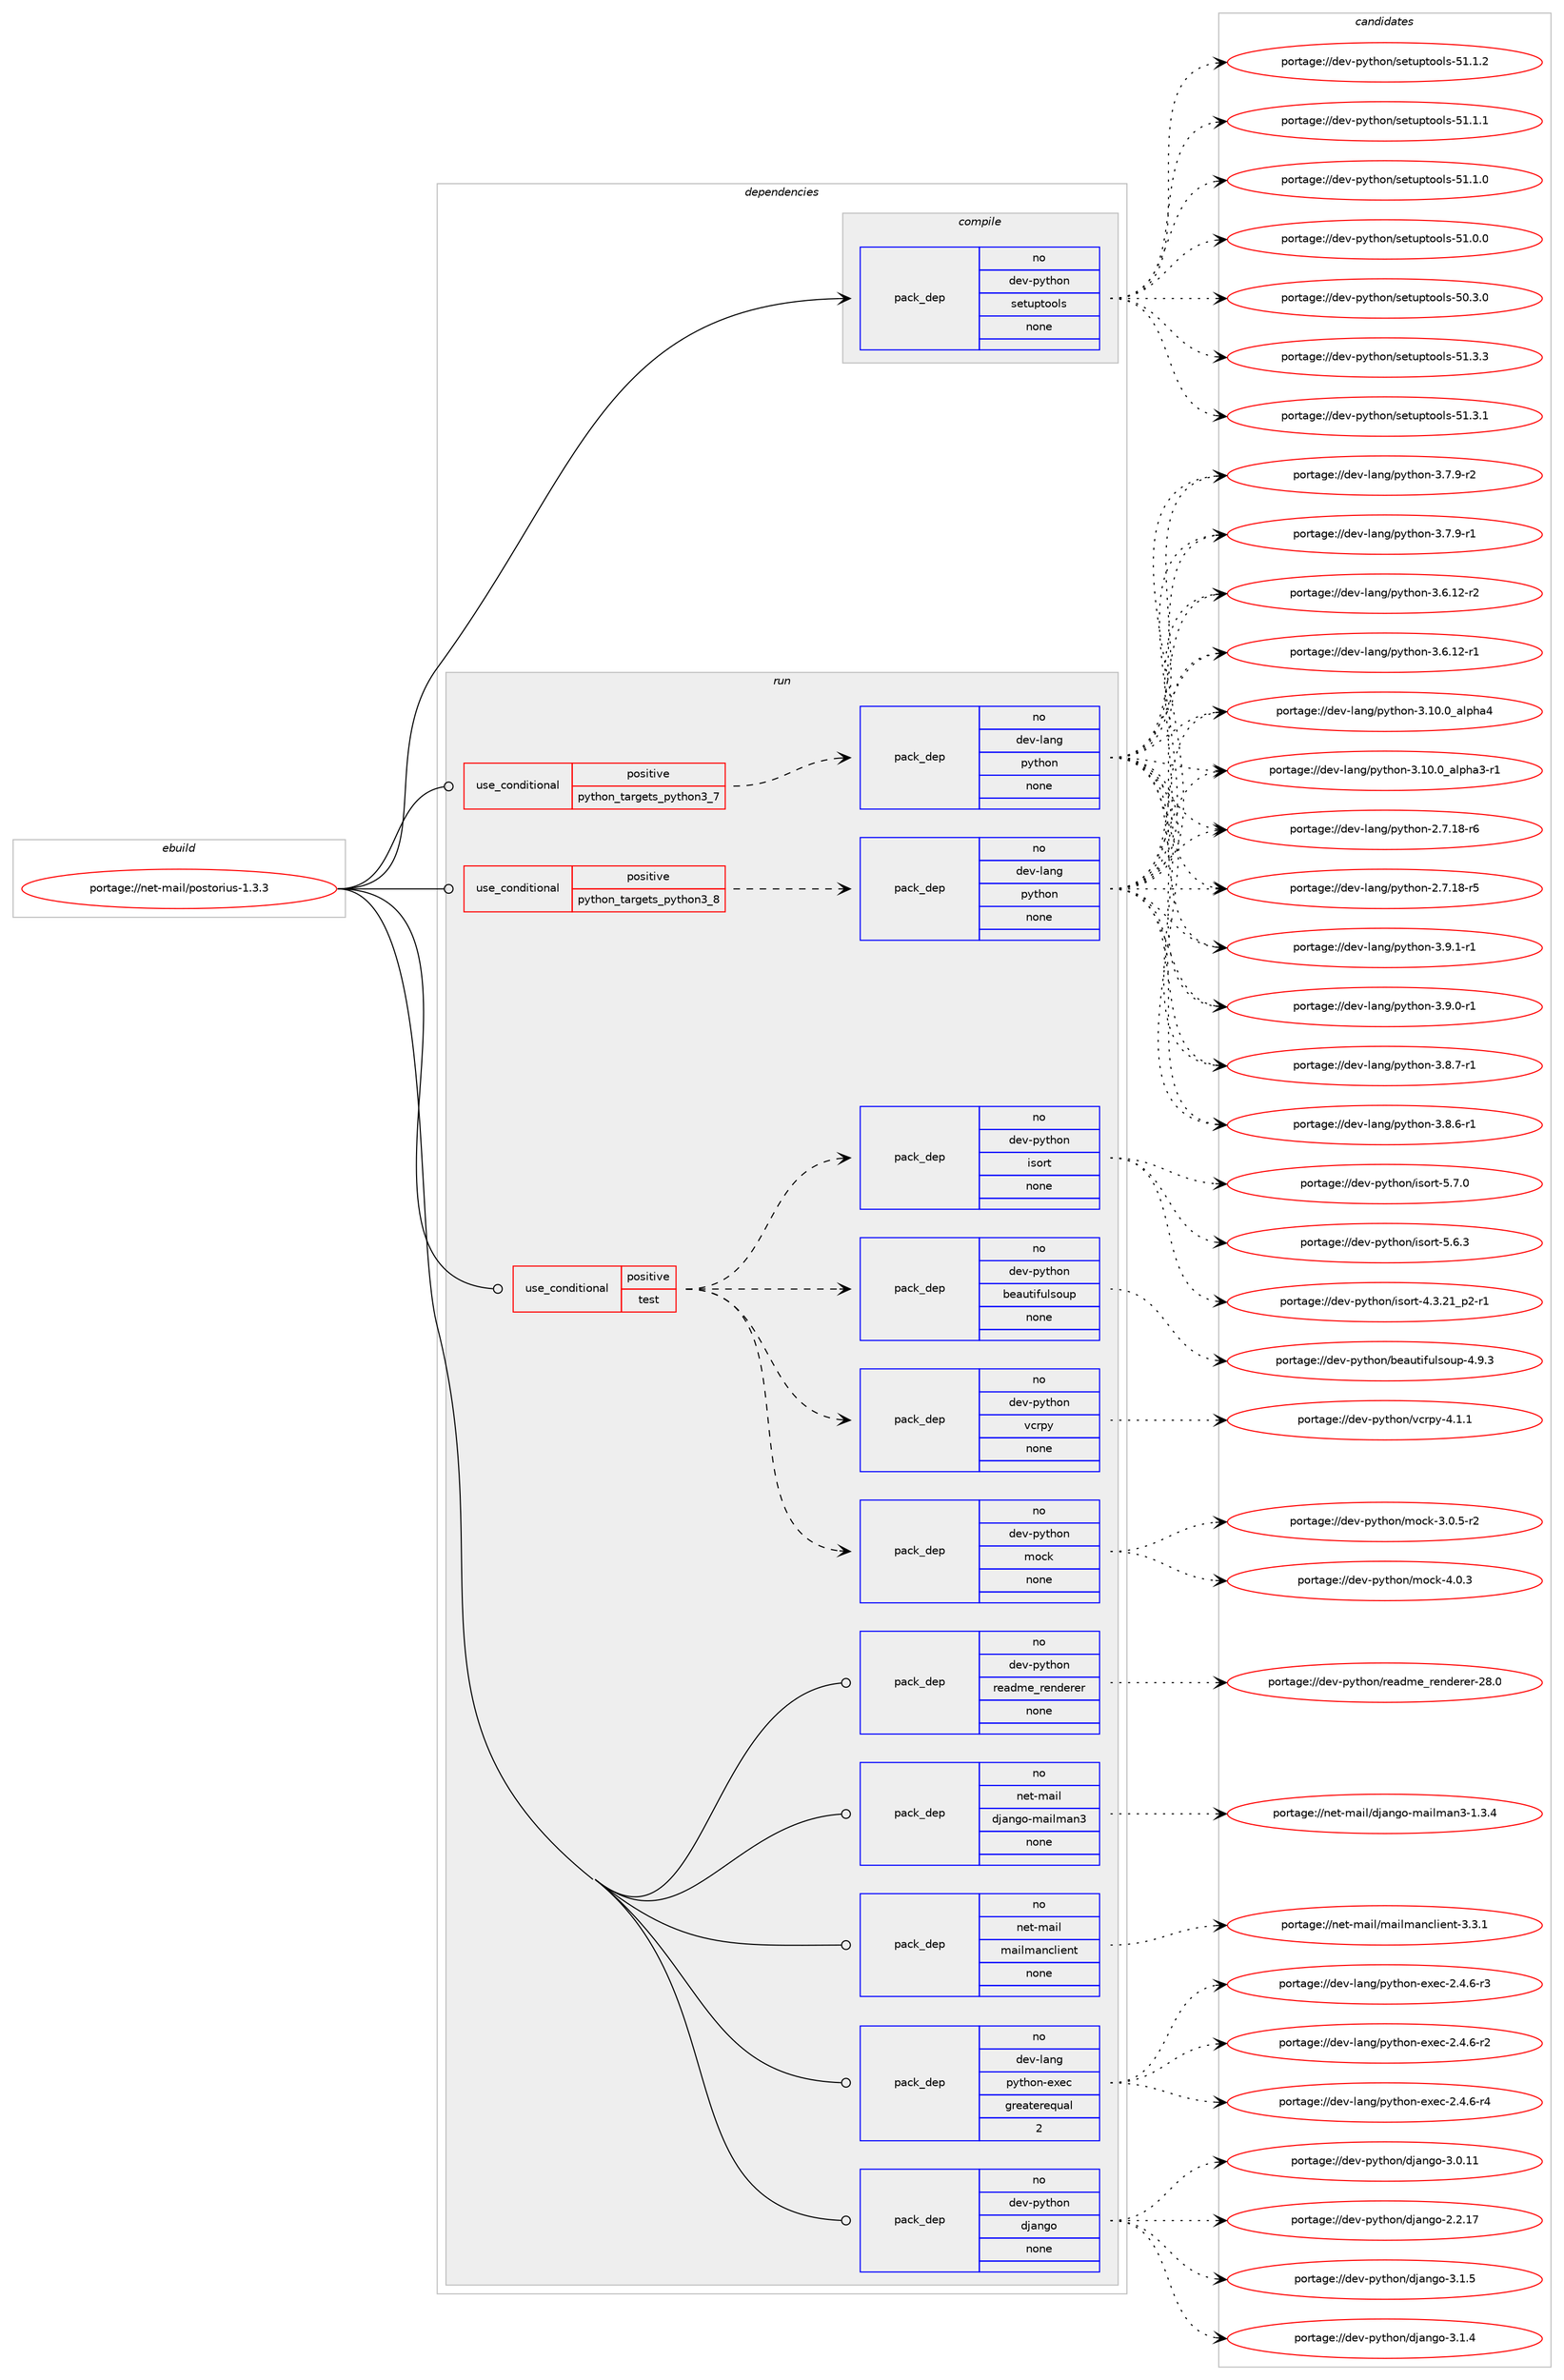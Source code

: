 digraph prolog {

# *************
# Graph options
# *************

newrank=true;
concentrate=true;
compound=true;
graph [rankdir=LR,fontname=Helvetica,fontsize=10,ranksep=1.5];#, ranksep=2.5, nodesep=0.2];
edge  [arrowhead=vee];
node  [fontname=Helvetica,fontsize=10];

# **********
# The ebuild
# **********

subgraph cluster_leftcol {
color=gray;
rank=same;
label=<<i>ebuild</i>>;
id [label="portage://net-mail/postorius-1.3.3", color=red, width=4, href="../net-mail/postorius-1.3.3.svg"];
}

# ****************
# The dependencies
# ****************

subgraph cluster_midcol {
color=gray;
label=<<i>dependencies</i>>;
subgraph cluster_compile {
fillcolor="#eeeeee";
style=filled;
label=<<i>compile</i>>;
subgraph pack17504 {
dependency25503 [label=<<TABLE BORDER="0" CELLBORDER="1" CELLSPACING="0" CELLPADDING="4" WIDTH="220"><TR><TD ROWSPAN="6" CELLPADDING="30">pack_dep</TD></TR><TR><TD WIDTH="110">no</TD></TR><TR><TD>dev-python</TD></TR><TR><TD>setuptools</TD></TR><TR><TD>none</TD></TR><TR><TD></TD></TR></TABLE>>, shape=none, color=blue];
}
id:e -> dependency25503:w [weight=20,style="solid",arrowhead="vee"];
}
subgraph cluster_compileandrun {
fillcolor="#eeeeee";
style=filled;
label=<<i>compile and run</i>>;
}
subgraph cluster_run {
fillcolor="#eeeeee";
style=filled;
label=<<i>run</i>>;
subgraph cond7758 {
dependency25504 [label=<<TABLE BORDER="0" CELLBORDER="1" CELLSPACING="0" CELLPADDING="4"><TR><TD ROWSPAN="3" CELLPADDING="10">use_conditional</TD></TR><TR><TD>positive</TD></TR><TR><TD>python_targets_python3_7</TD></TR></TABLE>>, shape=none, color=red];
subgraph pack17505 {
dependency25505 [label=<<TABLE BORDER="0" CELLBORDER="1" CELLSPACING="0" CELLPADDING="4" WIDTH="220"><TR><TD ROWSPAN="6" CELLPADDING="30">pack_dep</TD></TR><TR><TD WIDTH="110">no</TD></TR><TR><TD>dev-lang</TD></TR><TR><TD>python</TD></TR><TR><TD>none</TD></TR><TR><TD></TD></TR></TABLE>>, shape=none, color=blue];
}
dependency25504:e -> dependency25505:w [weight=20,style="dashed",arrowhead="vee"];
}
id:e -> dependency25504:w [weight=20,style="solid",arrowhead="odot"];
subgraph cond7759 {
dependency25506 [label=<<TABLE BORDER="0" CELLBORDER="1" CELLSPACING="0" CELLPADDING="4"><TR><TD ROWSPAN="3" CELLPADDING="10">use_conditional</TD></TR><TR><TD>positive</TD></TR><TR><TD>python_targets_python3_8</TD></TR></TABLE>>, shape=none, color=red];
subgraph pack17506 {
dependency25507 [label=<<TABLE BORDER="0" CELLBORDER="1" CELLSPACING="0" CELLPADDING="4" WIDTH="220"><TR><TD ROWSPAN="6" CELLPADDING="30">pack_dep</TD></TR><TR><TD WIDTH="110">no</TD></TR><TR><TD>dev-lang</TD></TR><TR><TD>python</TD></TR><TR><TD>none</TD></TR><TR><TD></TD></TR></TABLE>>, shape=none, color=blue];
}
dependency25506:e -> dependency25507:w [weight=20,style="dashed",arrowhead="vee"];
}
id:e -> dependency25506:w [weight=20,style="solid",arrowhead="odot"];
subgraph cond7760 {
dependency25508 [label=<<TABLE BORDER="0" CELLBORDER="1" CELLSPACING="0" CELLPADDING="4"><TR><TD ROWSPAN="3" CELLPADDING="10">use_conditional</TD></TR><TR><TD>positive</TD></TR><TR><TD>test</TD></TR></TABLE>>, shape=none, color=red];
subgraph pack17507 {
dependency25509 [label=<<TABLE BORDER="0" CELLBORDER="1" CELLSPACING="0" CELLPADDING="4" WIDTH="220"><TR><TD ROWSPAN="6" CELLPADDING="30">pack_dep</TD></TR><TR><TD WIDTH="110">no</TD></TR><TR><TD>dev-python</TD></TR><TR><TD>mock</TD></TR><TR><TD>none</TD></TR><TR><TD></TD></TR></TABLE>>, shape=none, color=blue];
}
dependency25508:e -> dependency25509:w [weight=20,style="dashed",arrowhead="vee"];
subgraph pack17508 {
dependency25510 [label=<<TABLE BORDER="0" CELLBORDER="1" CELLSPACING="0" CELLPADDING="4" WIDTH="220"><TR><TD ROWSPAN="6" CELLPADDING="30">pack_dep</TD></TR><TR><TD WIDTH="110">no</TD></TR><TR><TD>dev-python</TD></TR><TR><TD>vcrpy</TD></TR><TR><TD>none</TD></TR><TR><TD></TD></TR></TABLE>>, shape=none, color=blue];
}
dependency25508:e -> dependency25510:w [weight=20,style="dashed",arrowhead="vee"];
subgraph pack17509 {
dependency25511 [label=<<TABLE BORDER="0" CELLBORDER="1" CELLSPACING="0" CELLPADDING="4" WIDTH="220"><TR><TD ROWSPAN="6" CELLPADDING="30">pack_dep</TD></TR><TR><TD WIDTH="110">no</TD></TR><TR><TD>dev-python</TD></TR><TR><TD>beautifulsoup</TD></TR><TR><TD>none</TD></TR><TR><TD></TD></TR></TABLE>>, shape=none, color=blue];
}
dependency25508:e -> dependency25511:w [weight=20,style="dashed",arrowhead="vee"];
subgraph pack17510 {
dependency25512 [label=<<TABLE BORDER="0" CELLBORDER="1" CELLSPACING="0" CELLPADDING="4" WIDTH="220"><TR><TD ROWSPAN="6" CELLPADDING="30">pack_dep</TD></TR><TR><TD WIDTH="110">no</TD></TR><TR><TD>dev-python</TD></TR><TR><TD>isort</TD></TR><TR><TD>none</TD></TR><TR><TD></TD></TR></TABLE>>, shape=none, color=blue];
}
dependency25508:e -> dependency25512:w [weight=20,style="dashed",arrowhead="vee"];
}
id:e -> dependency25508:w [weight=20,style="solid",arrowhead="odot"];
subgraph pack17511 {
dependency25513 [label=<<TABLE BORDER="0" CELLBORDER="1" CELLSPACING="0" CELLPADDING="4" WIDTH="220"><TR><TD ROWSPAN="6" CELLPADDING="30">pack_dep</TD></TR><TR><TD WIDTH="110">no</TD></TR><TR><TD>dev-lang</TD></TR><TR><TD>python-exec</TD></TR><TR><TD>greaterequal</TD></TR><TR><TD>2</TD></TR></TABLE>>, shape=none, color=blue];
}
id:e -> dependency25513:w [weight=20,style="solid",arrowhead="odot"];
subgraph pack17512 {
dependency25514 [label=<<TABLE BORDER="0" CELLBORDER="1" CELLSPACING="0" CELLPADDING="4" WIDTH="220"><TR><TD ROWSPAN="6" CELLPADDING="30">pack_dep</TD></TR><TR><TD WIDTH="110">no</TD></TR><TR><TD>dev-python</TD></TR><TR><TD>django</TD></TR><TR><TD>none</TD></TR><TR><TD></TD></TR></TABLE>>, shape=none, color=blue];
}
id:e -> dependency25514:w [weight=20,style="solid",arrowhead="odot"];
subgraph pack17513 {
dependency25515 [label=<<TABLE BORDER="0" CELLBORDER="1" CELLSPACING="0" CELLPADDING="4" WIDTH="220"><TR><TD ROWSPAN="6" CELLPADDING="30">pack_dep</TD></TR><TR><TD WIDTH="110">no</TD></TR><TR><TD>dev-python</TD></TR><TR><TD>readme_renderer</TD></TR><TR><TD>none</TD></TR><TR><TD></TD></TR></TABLE>>, shape=none, color=blue];
}
id:e -> dependency25515:w [weight=20,style="solid",arrowhead="odot"];
subgraph pack17514 {
dependency25516 [label=<<TABLE BORDER="0" CELLBORDER="1" CELLSPACING="0" CELLPADDING="4" WIDTH="220"><TR><TD ROWSPAN="6" CELLPADDING="30">pack_dep</TD></TR><TR><TD WIDTH="110">no</TD></TR><TR><TD>net-mail</TD></TR><TR><TD>django-mailman3</TD></TR><TR><TD>none</TD></TR><TR><TD></TD></TR></TABLE>>, shape=none, color=blue];
}
id:e -> dependency25516:w [weight=20,style="solid",arrowhead="odot"];
subgraph pack17515 {
dependency25517 [label=<<TABLE BORDER="0" CELLBORDER="1" CELLSPACING="0" CELLPADDING="4" WIDTH="220"><TR><TD ROWSPAN="6" CELLPADDING="30">pack_dep</TD></TR><TR><TD WIDTH="110">no</TD></TR><TR><TD>net-mail</TD></TR><TR><TD>mailmanclient</TD></TR><TR><TD>none</TD></TR><TR><TD></TD></TR></TABLE>>, shape=none, color=blue];
}
id:e -> dependency25517:w [weight=20,style="solid",arrowhead="odot"];
}
}

# **************
# The candidates
# **************

subgraph cluster_choices {
rank=same;
color=gray;
label=<<i>candidates</i>>;

subgraph choice17504 {
color=black;
nodesep=1;
choice100101118451121211161041111104711510111611711211611111110811545534946514651 [label="portage://dev-python/setuptools-51.3.3", color=red, width=4,href="../dev-python/setuptools-51.3.3.svg"];
choice100101118451121211161041111104711510111611711211611111110811545534946514649 [label="portage://dev-python/setuptools-51.3.1", color=red, width=4,href="../dev-python/setuptools-51.3.1.svg"];
choice100101118451121211161041111104711510111611711211611111110811545534946494650 [label="portage://dev-python/setuptools-51.1.2", color=red, width=4,href="../dev-python/setuptools-51.1.2.svg"];
choice100101118451121211161041111104711510111611711211611111110811545534946494649 [label="portage://dev-python/setuptools-51.1.1", color=red, width=4,href="../dev-python/setuptools-51.1.1.svg"];
choice100101118451121211161041111104711510111611711211611111110811545534946494648 [label="portage://dev-python/setuptools-51.1.0", color=red, width=4,href="../dev-python/setuptools-51.1.0.svg"];
choice100101118451121211161041111104711510111611711211611111110811545534946484648 [label="portage://dev-python/setuptools-51.0.0", color=red, width=4,href="../dev-python/setuptools-51.0.0.svg"];
choice100101118451121211161041111104711510111611711211611111110811545534846514648 [label="portage://dev-python/setuptools-50.3.0", color=red, width=4,href="../dev-python/setuptools-50.3.0.svg"];
dependency25503:e -> choice100101118451121211161041111104711510111611711211611111110811545534946514651:w [style=dotted,weight="100"];
dependency25503:e -> choice100101118451121211161041111104711510111611711211611111110811545534946514649:w [style=dotted,weight="100"];
dependency25503:e -> choice100101118451121211161041111104711510111611711211611111110811545534946494650:w [style=dotted,weight="100"];
dependency25503:e -> choice100101118451121211161041111104711510111611711211611111110811545534946494649:w [style=dotted,weight="100"];
dependency25503:e -> choice100101118451121211161041111104711510111611711211611111110811545534946494648:w [style=dotted,weight="100"];
dependency25503:e -> choice100101118451121211161041111104711510111611711211611111110811545534946484648:w [style=dotted,weight="100"];
dependency25503:e -> choice100101118451121211161041111104711510111611711211611111110811545534846514648:w [style=dotted,weight="100"];
}
subgraph choice17505 {
color=black;
nodesep=1;
choice1001011184510897110103471121211161041111104551465746494511449 [label="portage://dev-lang/python-3.9.1-r1", color=red, width=4,href="../dev-lang/python-3.9.1-r1.svg"];
choice1001011184510897110103471121211161041111104551465746484511449 [label="portage://dev-lang/python-3.9.0-r1", color=red, width=4,href="../dev-lang/python-3.9.0-r1.svg"];
choice1001011184510897110103471121211161041111104551465646554511449 [label="portage://dev-lang/python-3.8.7-r1", color=red, width=4,href="../dev-lang/python-3.8.7-r1.svg"];
choice1001011184510897110103471121211161041111104551465646544511449 [label="portage://dev-lang/python-3.8.6-r1", color=red, width=4,href="../dev-lang/python-3.8.6-r1.svg"];
choice1001011184510897110103471121211161041111104551465546574511450 [label="portage://dev-lang/python-3.7.9-r2", color=red, width=4,href="../dev-lang/python-3.7.9-r2.svg"];
choice1001011184510897110103471121211161041111104551465546574511449 [label="portage://dev-lang/python-3.7.9-r1", color=red, width=4,href="../dev-lang/python-3.7.9-r1.svg"];
choice100101118451089711010347112121116104111110455146544649504511450 [label="portage://dev-lang/python-3.6.12-r2", color=red, width=4,href="../dev-lang/python-3.6.12-r2.svg"];
choice100101118451089711010347112121116104111110455146544649504511449 [label="portage://dev-lang/python-3.6.12-r1", color=red, width=4,href="../dev-lang/python-3.6.12-r1.svg"];
choice1001011184510897110103471121211161041111104551464948464895971081121049752 [label="portage://dev-lang/python-3.10.0_alpha4", color=red, width=4,href="../dev-lang/python-3.10.0_alpha4.svg"];
choice10010111845108971101034711212111610411111045514649484648959710811210497514511449 [label="portage://dev-lang/python-3.10.0_alpha3-r1", color=red, width=4,href="../dev-lang/python-3.10.0_alpha3-r1.svg"];
choice100101118451089711010347112121116104111110455046554649564511454 [label="portage://dev-lang/python-2.7.18-r6", color=red, width=4,href="../dev-lang/python-2.7.18-r6.svg"];
choice100101118451089711010347112121116104111110455046554649564511453 [label="portage://dev-lang/python-2.7.18-r5", color=red, width=4,href="../dev-lang/python-2.7.18-r5.svg"];
dependency25505:e -> choice1001011184510897110103471121211161041111104551465746494511449:w [style=dotted,weight="100"];
dependency25505:e -> choice1001011184510897110103471121211161041111104551465746484511449:w [style=dotted,weight="100"];
dependency25505:e -> choice1001011184510897110103471121211161041111104551465646554511449:w [style=dotted,weight="100"];
dependency25505:e -> choice1001011184510897110103471121211161041111104551465646544511449:w [style=dotted,weight="100"];
dependency25505:e -> choice1001011184510897110103471121211161041111104551465546574511450:w [style=dotted,weight="100"];
dependency25505:e -> choice1001011184510897110103471121211161041111104551465546574511449:w [style=dotted,weight="100"];
dependency25505:e -> choice100101118451089711010347112121116104111110455146544649504511450:w [style=dotted,weight="100"];
dependency25505:e -> choice100101118451089711010347112121116104111110455146544649504511449:w [style=dotted,weight="100"];
dependency25505:e -> choice1001011184510897110103471121211161041111104551464948464895971081121049752:w [style=dotted,weight="100"];
dependency25505:e -> choice10010111845108971101034711212111610411111045514649484648959710811210497514511449:w [style=dotted,weight="100"];
dependency25505:e -> choice100101118451089711010347112121116104111110455046554649564511454:w [style=dotted,weight="100"];
dependency25505:e -> choice100101118451089711010347112121116104111110455046554649564511453:w [style=dotted,weight="100"];
}
subgraph choice17506 {
color=black;
nodesep=1;
choice1001011184510897110103471121211161041111104551465746494511449 [label="portage://dev-lang/python-3.9.1-r1", color=red, width=4,href="../dev-lang/python-3.9.1-r1.svg"];
choice1001011184510897110103471121211161041111104551465746484511449 [label="portage://dev-lang/python-3.9.0-r1", color=red, width=4,href="../dev-lang/python-3.9.0-r1.svg"];
choice1001011184510897110103471121211161041111104551465646554511449 [label="portage://dev-lang/python-3.8.7-r1", color=red, width=4,href="../dev-lang/python-3.8.7-r1.svg"];
choice1001011184510897110103471121211161041111104551465646544511449 [label="portage://dev-lang/python-3.8.6-r1", color=red, width=4,href="../dev-lang/python-3.8.6-r1.svg"];
choice1001011184510897110103471121211161041111104551465546574511450 [label="portage://dev-lang/python-3.7.9-r2", color=red, width=4,href="../dev-lang/python-3.7.9-r2.svg"];
choice1001011184510897110103471121211161041111104551465546574511449 [label="portage://dev-lang/python-3.7.9-r1", color=red, width=4,href="../dev-lang/python-3.7.9-r1.svg"];
choice100101118451089711010347112121116104111110455146544649504511450 [label="portage://dev-lang/python-3.6.12-r2", color=red, width=4,href="../dev-lang/python-3.6.12-r2.svg"];
choice100101118451089711010347112121116104111110455146544649504511449 [label="portage://dev-lang/python-3.6.12-r1", color=red, width=4,href="../dev-lang/python-3.6.12-r1.svg"];
choice1001011184510897110103471121211161041111104551464948464895971081121049752 [label="portage://dev-lang/python-3.10.0_alpha4", color=red, width=4,href="../dev-lang/python-3.10.0_alpha4.svg"];
choice10010111845108971101034711212111610411111045514649484648959710811210497514511449 [label="portage://dev-lang/python-3.10.0_alpha3-r1", color=red, width=4,href="../dev-lang/python-3.10.0_alpha3-r1.svg"];
choice100101118451089711010347112121116104111110455046554649564511454 [label="portage://dev-lang/python-2.7.18-r6", color=red, width=4,href="../dev-lang/python-2.7.18-r6.svg"];
choice100101118451089711010347112121116104111110455046554649564511453 [label="portage://dev-lang/python-2.7.18-r5", color=red, width=4,href="../dev-lang/python-2.7.18-r5.svg"];
dependency25507:e -> choice1001011184510897110103471121211161041111104551465746494511449:w [style=dotted,weight="100"];
dependency25507:e -> choice1001011184510897110103471121211161041111104551465746484511449:w [style=dotted,weight="100"];
dependency25507:e -> choice1001011184510897110103471121211161041111104551465646554511449:w [style=dotted,weight="100"];
dependency25507:e -> choice1001011184510897110103471121211161041111104551465646544511449:w [style=dotted,weight="100"];
dependency25507:e -> choice1001011184510897110103471121211161041111104551465546574511450:w [style=dotted,weight="100"];
dependency25507:e -> choice1001011184510897110103471121211161041111104551465546574511449:w [style=dotted,weight="100"];
dependency25507:e -> choice100101118451089711010347112121116104111110455146544649504511450:w [style=dotted,weight="100"];
dependency25507:e -> choice100101118451089711010347112121116104111110455146544649504511449:w [style=dotted,weight="100"];
dependency25507:e -> choice1001011184510897110103471121211161041111104551464948464895971081121049752:w [style=dotted,weight="100"];
dependency25507:e -> choice10010111845108971101034711212111610411111045514649484648959710811210497514511449:w [style=dotted,weight="100"];
dependency25507:e -> choice100101118451089711010347112121116104111110455046554649564511454:w [style=dotted,weight="100"];
dependency25507:e -> choice100101118451089711010347112121116104111110455046554649564511453:w [style=dotted,weight="100"];
}
subgraph choice17507 {
color=black;
nodesep=1;
choice100101118451121211161041111104710911199107455246484651 [label="portage://dev-python/mock-4.0.3", color=red, width=4,href="../dev-python/mock-4.0.3.svg"];
choice1001011184511212111610411111047109111991074551464846534511450 [label="portage://dev-python/mock-3.0.5-r2", color=red, width=4,href="../dev-python/mock-3.0.5-r2.svg"];
dependency25509:e -> choice100101118451121211161041111104710911199107455246484651:w [style=dotted,weight="100"];
dependency25509:e -> choice1001011184511212111610411111047109111991074551464846534511450:w [style=dotted,weight="100"];
}
subgraph choice17508 {
color=black;
nodesep=1;
choice100101118451121211161041111104711899114112121455246494649 [label="portage://dev-python/vcrpy-4.1.1", color=red, width=4,href="../dev-python/vcrpy-4.1.1.svg"];
dependency25510:e -> choice100101118451121211161041111104711899114112121455246494649:w [style=dotted,weight="100"];
}
subgraph choice17509 {
color=black;
nodesep=1;
choice10010111845112121116104111110479810197117116105102117108115111117112455246574651 [label="portage://dev-python/beautifulsoup-4.9.3", color=red, width=4,href="../dev-python/beautifulsoup-4.9.3.svg"];
dependency25511:e -> choice10010111845112121116104111110479810197117116105102117108115111117112455246574651:w [style=dotted,weight="100"];
}
subgraph choice17510 {
color=black;
nodesep=1;
choice1001011184511212111610411111047105115111114116455346554648 [label="portage://dev-python/isort-5.7.0", color=red, width=4,href="../dev-python/isort-5.7.0.svg"];
choice1001011184511212111610411111047105115111114116455346544651 [label="portage://dev-python/isort-5.6.3", color=red, width=4,href="../dev-python/isort-5.6.3.svg"];
choice10010111845112121116104111110471051151111141164552465146504995112504511449 [label="portage://dev-python/isort-4.3.21_p2-r1", color=red, width=4,href="../dev-python/isort-4.3.21_p2-r1.svg"];
dependency25512:e -> choice1001011184511212111610411111047105115111114116455346554648:w [style=dotted,weight="100"];
dependency25512:e -> choice1001011184511212111610411111047105115111114116455346544651:w [style=dotted,weight="100"];
dependency25512:e -> choice10010111845112121116104111110471051151111141164552465146504995112504511449:w [style=dotted,weight="100"];
}
subgraph choice17511 {
color=black;
nodesep=1;
choice10010111845108971101034711212111610411111045101120101994550465246544511452 [label="portage://dev-lang/python-exec-2.4.6-r4", color=red, width=4,href="../dev-lang/python-exec-2.4.6-r4.svg"];
choice10010111845108971101034711212111610411111045101120101994550465246544511451 [label="portage://dev-lang/python-exec-2.4.6-r3", color=red, width=4,href="../dev-lang/python-exec-2.4.6-r3.svg"];
choice10010111845108971101034711212111610411111045101120101994550465246544511450 [label="portage://dev-lang/python-exec-2.4.6-r2", color=red, width=4,href="../dev-lang/python-exec-2.4.6-r2.svg"];
dependency25513:e -> choice10010111845108971101034711212111610411111045101120101994550465246544511452:w [style=dotted,weight="100"];
dependency25513:e -> choice10010111845108971101034711212111610411111045101120101994550465246544511451:w [style=dotted,weight="100"];
dependency25513:e -> choice10010111845108971101034711212111610411111045101120101994550465246544511450:w [style=dotted,weight="100"];
}
subgraph choice17512 {
color=black;
nodesep=1;
choice100101118451121211161041111104710010697110103111455146494653 [label="portage://dev-python/django-3.1.5", color=red, width=4,href="../dev-python/django-3.1.5.svg"];
choice100101118451121211161041111104710010697110103111455146494652 [label="portage://dev-python/django-3.1.4", color=red, width=4,href="../dev-python/django-3.1.4.svg"];
choice10010111845112121116104111110471001069711010311145514648464949 [label="portage://dev-python/django-3.0.11", color=red, width=4,href="../dev-python/django-3.0.11.svg"];
choice10010111845112121116104111110471001069711010311145504650464955 [label="portage://dev-python/django-2.2.17", color=red, width=4,href="../dev-python/django-2.2.17.svg"];
dependency25514:e -> choice100101118451121211161041111104710010697110103111455146494653:w [style=dotted,weight="100"];
dependency25514:e -> choice100101118451121211161041111104710010697110103111455146494652:w [style=dotted,weight="100"];
dependency25514:e -> choice10010111845112121116104111110471001069711010311145514648464949:w [style=dotted,weight="100"];
dependency25514:e -> choice10010111845112121116104111110471001069711010311145504650464955:w [style=dotted,weight="100"];
}
subgraph choice17513 {
color=black;
nodesep=1;
choice100101118451121211161041111104711410197100109101951141011101001011141011144550564648 [label="portage://dev-python/readme_renderer-28.0", color=red, width=4,href="../dev-python/readme_renderer-28.0.svg"];
dependency25515:e -> choice100101118451121211161041111104711410197100109101951141011101001011141011144550564648:w [style=dotted,weight="100"];
}
subgraph choice17514 {
color=black;
nodesep=1;
choice1101011164510997105108471001069711010311145109971051081099711051454946514652 [label="portage://net-mail/django-mailman3-1.3.4", color=red, width=4,href="../net-mail/django-mailman3-1.3.4.svg"];
dependency25516:e -> choice1101011164510997105108471001069711010311145109971051081099711051454946514652:w [style=dotted,weight="100"];
}
subgraph choice17515 {
color=black;
nodesep=1;
choice110101116451099710510847109971051081099711099108105101110116455146514649 [label="portage://net-mail/mailmanclient-3.3.1", color=red, width=4,href="../net-mail/mailmanclient-3.3.1.svg"];
dependency25517:e -> choice110101116451099710510847109971051081099711099108105101110116455146514649:w [style=dotted,weight="100"];
}
}

}
